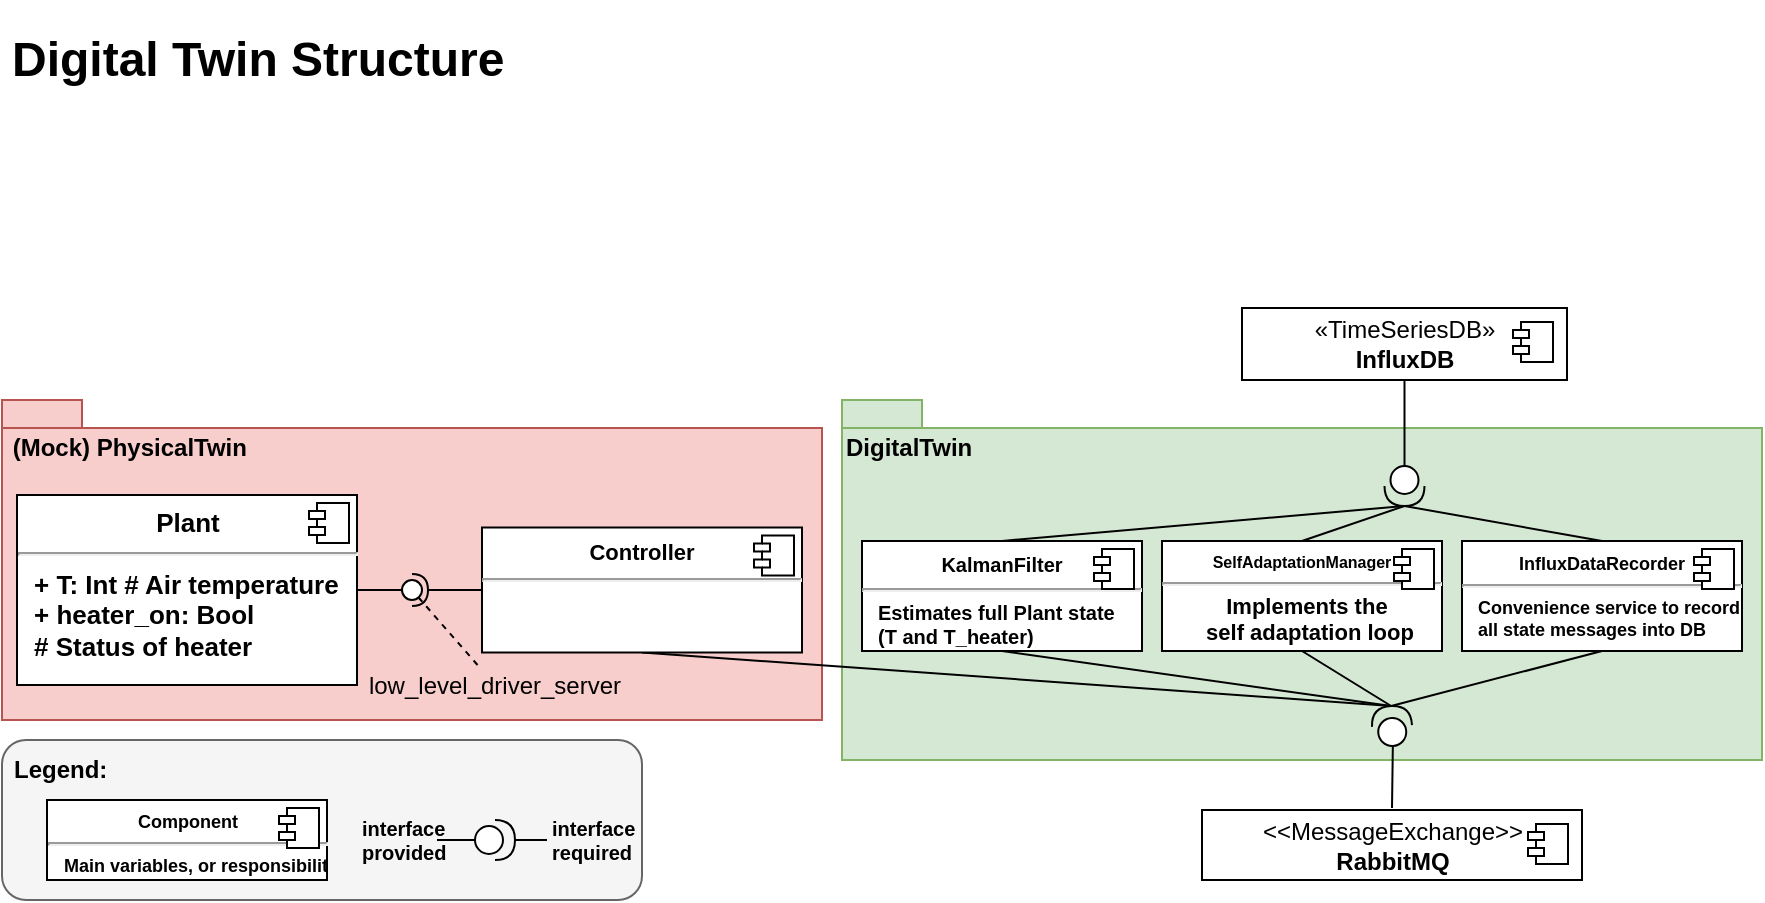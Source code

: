 <mxfile compressed="false" version="15.8.7" type="device">
  <diagram id="1IEk_Nb3fTFsxIXIZDjR" name="Page-1">
    <mxGraphModel dx="1687" dy="1292" grid="1" gridSize="10" guides="1" tooltips="1" connect="1" arrows="1" fold="1" page="0" pageScale="1" pageWidth="850" pageHeight="1100" math="1" shadow="0">
      <root>
        <mxCell id="0" />
        <mxCell id="1" parent="0" />
        <mxCell id="m_n6-F-YFGLFjy7Y0JU2-11" value="" style="rounded=1;whiteSpace=wrap;html=1;fontSize=8;fillColor=#f5f5f5;fontColor=#333333;strokeColor=#666666;" parent="1" vertex="1">
          <mxGeometry x="-400" y="80" width="320" height="80" as="geometry" />
        </mxCell>
        <mxCell id="oWM7RPTnSrJb3YP9Nrb4-1" value="&amp;nbsp;(Mock) PhysicalTwin" style="shape=folder;fontStyle=1;spacingTop=10;tabWidth=40;tabHeight=14;tabPosition=left;html=1;verticalAlign=top;align=left;fillColor=#f8cecc;strokeColor=#b85450;" parent="1" vertex="1">
          <mxGeometry x="-400" y="-90" width="410" height="160" as="geometry" />
        </mxCell>
        <mxCell id="oWM7RPTnSrJb3YP9Nrb4-2" value="DigitalTwin" style="shape=folder;fontStyle=1;spacingTop=10;tabWidth=40;tabHeight=14;tabPosition=left;html=1;verticalAlign=top;align=left;fillColor=#d5e8d4;strokeColor=#82b366;" parent="1" vertex="1">
          <mxGeometry x="20" y="-90" width="460" height="180" as="geometry" />
        </mxCell>
        <mxCell id="oWM7RPTnSrJb3YP9Nrb4-9" value="" style="rounded=0;orthogonalLoop=1;jettySize=auto;html=1;endArrow=none;endFill=0;sketch=0;sourcePerimeterSpacing=0;targetPerimeterSpacing=0;exitX=1;exitY=0.5;exitDx=0;exitDy=0;" parent="1" source="OyYLRLAsNLPhuQtMTE0q-3" target="oWM7RPTnSrJb3YP9Nrb4-11" edge="1">
          <mxGeometry relative="1" as="geometry">
            <mxPoint x="90" y="85" as="sourcePoint" />
          </mxGeometry>
        </mxCell>
        <mxCell id="oWM7RPTnSrJb3YP9Nrb4-10" value="" style="rounded=0;orthogonalLoop=1;jettySize=auto;html=1;endArrow=halfCircle;endFill=0;entryX=0.5;entryY=0.5;endSize=6;strokeWidth=1;sketch=0;" parent="1" source="OyYLRLAsNLPhuQtMTE0q-1" target="oWM7RPTnSrJb3YP9Nrb4-11" edge="1">
          <mxGeometry relative="1" as="geometry">
            <mxPoint x="-160" y="10" as="sourcePoint" />
          </mxGeometry>
        </mxCell>
        <mxCell id="oWM7RPTnSrJb3YP9Nrb4-11" value="" style="ellipse;whiteSpace=wrap;html=1;align=center;aspect=fixed;resizable=0;points=[];outlineConnect=0;sketch=0;" parent="1" vertex="1">
          <mxGeometry x="-200" width="10" height="10" as="geometry" />
        </mxCell>
        <mxCell id="oWM7RPTnSrJb3YP9Nrb4-12" value="low_level_driver_server" style="text;html=1;strokeColor=none;fillColor=none;align=center;verticalAlign=middle;whiteSpace=wrap;rounded=0;" parent="1" vertex="1">
          <mxGeometry x="-221" y="42.5" width="135" height="20" as="geometry" />
        </mxCell>
        <mxCell id="oWM7RPTnSrJb3YP9Nrb4-13" value="&amp;lt;&amp;lt;MessageExchange&amp;gt;&amp;gt;&lt;br&gt;&lt;b&gt;RabbitMQ&lt;/b&gt;" style="html=1;dropTarget=0;" parent="1" vertex="1">
          <mxGeometry x="200" y="115" width="190" height="35" as="geometry" />
        </mxCell>
        <mxCell id="oWM7RPTnSrJb3YP9Nrb4-14" value="" style="shape=module;jettyWidth=8;jettyHeight=4;" parent="oWM7RPTnSrJb3YP9Nrb4-13" vertex="1">
          <mxGeometry x="1" width="20" height="20" relative="1" as="geometry">
            <mxPoint x="-27" y="7" as="offset" />
          </mxGeometry>
        </mxCell>
        <mxCell id="oWM7RPTnSrJb3YP9Nrb4-17" value="«TimeSeriesDB»&lt;br&gt;&lt;b&gt;InfluxDB&lt;/b&gt;" style="html=1;dropTarget=0;" parent="1" vertex="1">
          <mxGeometry x="220" y="-136" width="162.5" height="36" as="geometry" />
        </mxCell>
        <mxCell id="oWM7RPTnSrJb3YP9Nrb4-18" value="" style="shape=module;jettyWidth=8;jettyHeight=4;" parent="oWM7RPTnSrJb3YP9Nrb4-17" vertex="1">
          <mxGeometry x="1" width="20" height="20" relative="1" as="geometry">
            <mxPoint x="-27" y="7" as="offset" />
          </mxGeometry>
        </mxCell>
        <mxCell id="oWM7RPTnSrJb3YP9Nrb4-21" value="" style="shape=providedRequiredInterface;html=1;verticalLabelPosition=bottom;sketch=0;rotation=-92.4;" parent="1" vertex="1">
          <mxGeometry x="285" y="63" width="20" height="20" as="geometry" />
        </mxCell>
        <mxCell id="oWM7RPTnSrJb3YP9Nrb4-22" value="" style="endArrow=none;html=1;rounded=0;entryX=0;entryY=0.5;entryDx=0;entryDy=0;entryPerimeter=0;exitX=0.5;exitY=0;exitDx=0;exitDy=0;" parent="1" target="oWM7RPTnSrJb3YP9Nrb4-21" edge="1">
          <mxGeometry width="50" height="50" relative="1" as="geometry">
            <mxPoint x="295" y="114" as="sourcePoint" />
            <mxPoint x="70" y="-37" as="targetPoint" />
          </mxGeometry>
        </mxCell>
        <mxCell id="oWM7RPTnSrJb3YP9Nrb4-23" value="" style="shape=providedRequiredInterface;html=1;verticalLabelPosition=bottom;sketch=0;rotation=90;" parent="1" vertex="1">
          <mxGeometry x="291.25" y="-57" width="20" height="20" as="geometry" />
        </mxCell>
        <mxCell id="oWM7RPTnSrJb3YP9Nrb4-24" value="" style="endArrow=none;html=1;rounded=0;entryX=0;entryY=0.5;entryDx=0;entryDy=0;entryPerimeter=0;" parent="1" source="oWM7RPTnSrJb3YP9Nrb4-17" target="oWM7RPTnSrJb3YP9Nrb4-23" edge="1">
          <mxGeometry width="50" height="50" relative="1" as="geometry">
            <mxPoint x="20" y="80" as="sourcePoint" />
            <mxPoint x="70" y="30" as="targetPoint" />
          </mxGeometry>
        </mxCell>
        <mxCell id="oWM7RPTnSrJb3YP9Nrb4-28" value="" style="endArrow=none;html=1;rounded=0;entryX=0.5;entryY=0;entryDx=0;entryDy=0;exitX=1;exitY=0.5;exitDx=0;exitDy=0;exitPerimeter=0;" parent="1" source="oWM7RPTnSrJb3YP9Nrb4-23" target="OyYLRLAsNLPhuQtMTE0q-5" edge="1">
          <mxGeometry width="50" height="50" relative="1" as="geometry">
            <mxPoint x="191.25" y="-77" as="sourcePoint" />
            <mxPoint x="191.25" y="-57" as="targetPoint" />
          </mxGeometry>
        </mxCell>
        <mxCell id="oWM7RPTnSrJb3YP9Nrb4-29" value="" style="endArrow=none;html=1;rounded=0;entryX=1;entryY=0.5;entryDx=0;entryDy=0;exitX=0.5;exitY=1;exitDx=0;exitDy=0;entryPerimeter=0;" parent="1" source="OyYLRLAsNLPhuQtMTE0q-5" target="oWM7RPTnSrJb3YP9Nrb4-21" edge="1">
          <mxGeometry width="50" height="50" relative="1" as="geometry">
            <mxPoint x="191.25" y="-37" as="sourcePoint" />
            <mxPoint x="155" y="-7" as="targetPoint" />
          </mxGeometry>
        </mxCell>
        <mxCell id="oWM7RPTnSrJb3YP9Nrb4-33" value="" style="endArrow=none;html=1;rounded=0;entryX=1;entryY=0.5;entryDx=0;entryDy=0;entryPerimeter=0;exitX=0.5;exitY=1;exitDx=0;exitDy=0;" parent="1" source="OyYLRLAsNLPhuQtMTE0q-7" target="oWM7RPTnSrJb3YP9Nrb4-21" edge="1">
          <mxGeometry width="50" height="50" relative="1" as="geometry">
            <mxPoint x="262.497" y="38" as="sourcePoint" />
            <mxPoint x="105" y="-12" as="targetPoint" />
          </mxGeometry>
        </mxCell>
        <mxCell id="oWM7RPTnSrJb3YP9Nrb4-34" value="" style="endArrow=none;html=1;rounded=0;entryX=1;entryY=0.5;entryDx=0;entryDy=0;entryPerimeter=0;exitX=0.5;exitY=0;exitDx=0;exitDy=0;" parent="1" source="OyYLRLAsNLPhuQtMTE0q-7" target="oWM7RPTnSrJb3YP9Nrb4-23" edge="1">
          <mxGeometry width="50" height="50" relative="1" as="geometry">
            <mxPoint x="262.763" y="-22" as="sourcePoint" />
            <mxPoint x="190.831" y="103.009" as="targetPoint" />
          </mxGeometry>
        </mxCell>
        <mxCell id="oWM7RPTnSrJb3YP9Nrb4-37" value="" style="endArrow=none;html=1;rounded=0;entryX=1;entryY=0.5;entryDx=0;entryDy=0;entryPerimeter=0;exitX=0.5;exitY=1;exitDx=0;exitDy=0;" parent="1" source="OyYLRLAsNLPhuQtMTE0q-11" target="oWM7RPTnSrJb3YP9Nrb4-21" edge="1">
          <mxGeometry width="50" height="50" relative="1" as="geometry">
            <mxPoint x="352.5" y="38" as="sourcePoint" />
            <mxPoint x="190.831" y="103.009" as="targetPoint" />
          </mxGeometry>
        </mxCell>
        <mxCell id="oWM7RPTnSrJb3YP9Nrb4-38" value="" style="endArrow=none;html=1;rounded=0;entryX=0.5;entryY=0;entryDx=0;entryDy=0;exitX=1;exitY=0.5;exitDx=0;exitDy=0;exitPerimeter=0;" parent="1" source="oWM7RPTnSrJb3YP9Nrb4-23" target="OyYLRLAsNLPhuQtMTE0q-11" edge="1">
          <mxGeometry width="50" height="50" relative="1" as="geometry">
            <mxPoint x="330" y="45.064" as="sourcePoint" />
            <mxPoint x="352.5" y="-22" as="targetPoint" />
          </mxGeometry>
        </mxCell>
        <mxCell id="oWM7RPTnSrJb3YP9Nrb4-44" value="" style="endArrow=none;html=1;rounded=0;entryX=1;entryY=0.5;entryDx=0;entryDy=0;exitX=0.5;exitY=1;exitDx=0;exitDy=0;entryPerimeter=0;" parent="1" source="OyYLRLAsNLPhuQtMTE0q-1" target="oWM7RPTnSrJb3YP9Nrb4-21" edge="1">
          <mxGeometry width="50" height="50" relative="1" as="geometry">
            <mxPoint x="-75" y="70" as="sourcePoint" />
            <mxPoint x="195" y="40" as="targetPoint" />
          </mxGeometry>
        </mxCell>
        <mxCell id="oWM7RPTnSrJb3YP9Nrb4-45" value="&lt;h1&gt;Digital Twin Structure&lt;/h1&gt;" style="text;html=1;strokeColor=none;fillColor=none;spacing=5;spacingTop=-20;whiteSpace=wrap;overflow=hidden;rounded=0;" parent="1" vertex="1">
          <mxGeometry x="-400" y="-280" width="640" height="80" as="geometry" />
        </mxCell>
        <mxCell id="OyYLRLAsNLPhuQtMTE0q-1" value="&lt;p style=&quot;margin: 6px 0px 0px ; text-align: center ; font-size: 11px&quot;&gt;&lt;font style=&quot;font-size: 11px&quot;&gt;&lt;b&gt;Controller&lt;br&gt;&lt;/b&gt;&lt;/font&gt;&lt;/p&gt;&lt;hr style=&quot;font-size: 11px&quot;&gt;&lt;p style=&quot;margin: 0px 0px 0px 8px ; font-size: 11px&quot;&gt;&lt;br&gt;&lt;/p&gt;" style="align=left;overflow=fill;html=1;dropTarget=0;fontSize=8;" parent="1" vertex="1">
          <mxGeometry x="-160" y="-26.25" width="160" height="62.5" as="geometry" />
        </mxCell>
        <mxCell id="OyYLRLAsNLPhuQtMTE0q-2" value="" style="shape=component;jettyWidth=8;jettyHeight=4;fontSize=8;" parent="OyYLRLAsNLPhuQtMTE0q-1" vertex="1">
          <mxGeometry x="1" width="20" height="20" relative="1" as="geometry">
            <mxPoint x="-24" y="4" as="offset" />
          </mxGeometry>
        </mxCell>
        <mxCell id="OyYLRLAsNLPhuQtMTE0q-3" value="&lt;p style=&quot;margin: 6px 0px 0px ; text-align: center ; font-size: 13px&quot;&gt;&lt;font style=&quot;font-size: 13px&quot;&gt;&lt;b&gt;Plant&lt;br&gt;&lt;/b&gt;&lt;/font&gt;&lt;/p&gt;&lt;hr style=&quot;font-size: 13px&quot;&gt;&lt;p style=&quot;margin: 0px 0px 0px 8px ; font-size: 13px&quot;&gt;&lt;font style=&quot;font-size: 13px&quot;&gt;&lt;font style=&quot;font-size: 13px&quot;&gt;&lt;b&gt;+ T: Int&lt;span style=&quot;white-space: pre&quot;&gt; &lt;/span&gt;# Air temperature&lt;br&gt;+ heater_on: Bool&amp;nbsp;&lt;/b&gt;&lt;/font&gt;&lt;/font&gt;&lt;/p&gt;&lt;p style=&quot;margin: 0px 0px 0px 8px ; font-size: 13px&quot;&gt;&lt;font style=&quot;font-size: 13px&quot;&gt;&lt;b&gt;# Status of heater&lt;/b&gt;&lt;/font&gt;&lt;/p&gt;" style="align=left;overflow=fill;html=1;dropTarget=0;fontSize=8;" parent="1" vertex="1">
          <mxGeometry x="-392.5" y="-42.5" width="170" height="95" as="geometry" />
        </mxCell>
        <mxCell id="OyYLRLAsNLPhuQtMTE0q-4" value="" style="shape=component;jettyWidth=8;jettyHeight=4;fontSize=8;" parent="OyYLRLAsNLPhuQtMTE0q-3" vertex="1">
          <mxGeometry x="1" width="20" height="20" relative="1" as="geometry">
            <mxPoint x="-24" y="4" as="offset" />
          </mxGeometry>
        </mxCell>
        <mxCell id="OyYLRLAsNLPhuQtMTE0q-5" value="&lt;p style=&quot;margin: 6px 0px 0px ; text-align: center ; font-size: 10px&quot;&gt;&lt;font style=&quot;font-size: 10px&quot;&gt;&lt;b&gt;KalmanFilter&lt;br&gt;&lt;/b&gt;&lt;/font&gt;&lt;/p&gt;&lt;hr style=&quot;font-size: 10px&quot;&gt;&lt;p style=&quot;margin: 0px 0px 0px 8px ; font-size: 10px&quot;&gt;&lt;font style=&quot;font-size: 10px&quot;&gt;&lt;b&gt;Estimates full Plant state&amp;nbsp;&lt;/b&gt;&lt;/font&gt;&lt;/p&gt;&lt;p style=&quot;margin: 0px 0px 0px 8px ; font-size: 10px&quot;&gt;&lt;font style=&quot;font-size: 10px&quot;&gt;&lt;b&gt;(T and T_heater)&lt;/b&gt;&lt;/font&gt;&lt;/p&gt;" style="align=left;overflow=fill;html=1;dropTarget=0;fontSize=8;" parent="1" vertex="1">
          <mxGeometry x="30" y="-19.5" width="140" height="55" as="geometry" />
        </mxCell>
        <mxCell id="OyYLRLAsNLPhuQtMTE0q-6" value="" style="shape=component;jettyWidth=8;jettyHeight=4;fontSize=8;" parent="OyYLRLAsNLPhuQtMTE0q-5" vertex="1">
          <mxGeometry x="1" width="20" height="20" relative="1" as="geometry">
            <mxPoint x="-24" y="4" as="offset" />
          </mxGeometry>
        </mxCell>
        <mxCell id="OyYLRLAsNLPhuQtMTE0q-7" value="&lt;p style=&quot;margin: 6px 0px 0px ; text-align: center&quot;&gt;&lt;font style=&quot;font-size: 8px&quot;&gt;&lt;b&gt;SelfAdaptationManager&lt;br&gt;&lt;/b&gt;&lt;/font&gt;&lt;/p&gt;&lt;hr&gt;&lt;p style=&quot;text-align: center ; margin: 0px 0px 0px 8px ; font-size: 11px&quot;&gt;&lt;font style=&quot;font-size: 11px&quot;&gt;&lt;b&gt;Implements the&amp;nbsp;&lt;/b&gt;&lt;/font&gt;&lt;/p&gt;&lt;p style=&quot;text-align: center ; margin: 0px 0px 0px 8px ; font-size: 11px&quot;&gt;&lt;font style=&quot;font-size: 11px&quot;&gt;&lt;b&gt;self adaptation loop&lt;/b&gt;&lt;/font&gt;&lt;/p&gt;" style="align=left;overflow=fill;html=1;dropTarget=0;fontSize=8;" parent="1" vertex="1">
          <mxGeometry x="180" y="-19.5" width="140" height="55" as="geometry" />
        </mxCell>
        <mxCell id="OyYLRLAsNLPhuQtMTE0q-8" value="" style="shape=component;jettyWidth=8;jettyHeight=4;fontSize=8;" parent="OyYLRLAsNLPhuQtMTE0q-7" vertex="1">
          <mxGeometry x="1" width="20" height="20" relative="1" as="geometry">
            <mxPoint x="-24" y="4" as="offset" />
          </mxGeometry>
        </mxCell>
        <mxCell id="OyYLRLAsNLPhuQtMTE0q-11" value="&lt;p style=&quot;margin: 6px 0px 0px ; text-align: center ; font-size: 9px&quot;&gt;&lt;font style=&quot;font-size: 9px&quot;&gt;&lt;b&gt;InfluxDataRecorder&lt;br&gt;&lt;/b&gt;&lt;/font&gt;&lt;/p&gt;&lt;hr style=&quot;font-size: 9px&quot;&gt;&lt;p style=&quot;text-align: justify ; margin: 0px 0px 0px 8px ; font-size: 9px&quot;&gt;&lt;font style=&quot;font-size: 9px&quot;&gt;&lt;b&gt;Convenience service to record&amp;nbsp;&lt;/b&gt;&lt;/font&gt;&lt;/p&gt;&lt;p style=&quot;text-align: justify ; margin: 0px 0px 0px 8px ; font-size: 9px&quot;&gt;&lt;font style=&quot;font-size: 9px&quot;&gt;&lt;b&gt;all state messages into DB&lt;/b&gt;&lt;/font&gt;&lt;/p&gt;" style="align=left;overflow=fill;html=1;dropTarget=0;fontSize=8;" parent="1" vertex="1">
          <mxGeometry x="330" y="-19.5" width="140" height="55" as="geometry" />
        </mxCell>
        <mxCell id="OyYLRLAsNLPhuQtMTE0q-12" value="" style="shape=component;jettyWidth=8;jettyHeight=4;fontSize=8;" parent="OyYLRLAsNLPhuQtMTE0q-11" vertex="1">
          <mxGeometry x="1" width="20" height="20" relative="1" as="geometry">
            <mxPoint x="-24" y="4" as="offset" />
          </mxGeometry>
        </mxCell>
        <mxCell id="m_n6-F-YFGLFjy7Y0JU2-1" value="Legend:" style="text;html=1;strokeColor=none;fillColor=none;align=left;verticalAlign=middle;whiteSpace=wrap;rounded=0;fontStyle=1;spacing=6;" parent="1" vertex="1">
          <mxGeometry x="-400" y="80" width="80" height="30" as="geometry" />
        </mxCell>
        <mxCell id="m_n6-F-YFGLFjy7Y0JU2-2" value="&lt;p style=&quot;margin: 6px 0px 0px ; text-align: center ; font-size: 9px&quot;&gt;&lt;font style=&quot;font-size: 9px&quot;&gt;&lt;b&gt;Component&lt;br&gt;&lt;/b&gt;&lt;/font&gt;&lt;/p&gt;&lt;hr style=&quot;font-size: 9px&quot;&gt;&lt;p style=&quot;margin: 0px 0px 0px 8px ; font-size: 9px&quot;&gt;&lt;font style=&quot;font-size: 9px&quot;&gt;&lt;b&gt;Main variables, or responsibility.&lt;/b&gt;&lt;/font&gt;&lt;/p&gt;" style="align=left;overflow=fill;html=1;dropTarget=0;fontSize=8;" parent="1" vertex="1">
          <mxGeometry x="-377.5" y="110" width="140" height="40" as="geometry" />
        </mxCell>
        <mxCell id="m_n6-F-YFGLFjy7Y0JU2-3" value="" style="shape=component;jettyWidth=8;jettyHeight=4;fontSize=8;" parent="m_n6-F-YFGLFjy7Y0JU2-2" vertex="1">
          <mxGeometry x="1" width="20" height="20" relative="1" as="geometry">
            <mxPoint x="-24" y="4" as="offset" />
          </mxGeometry>
        </mxCell>
        <mxCell id="m_n6-F-YFGLFjy7Y0JU2-4" value="" style="shape=providedRequiredInterface;html=1;verticalLabelPosition=bottom;sketch=0;rotation=0;" parent="1" vertex="1">
          <mxGeometry x="-163.5" y="120" width="20" height="20" as="geometry" />
        </mxCell>
        <mxCell id="m_n6-F-YFGLFjy7Y0JU2-5" value="&lt;font style=&quot;font-size: 10px&quot;&gt;&lt;b&gt;interface provided&lt;/b&gt;&lt;/font&gt;" style="text;html=1;strokeColor=none;fillColor=none;align=left;verticalAlign=middle;whiteSpace=wrap;rounded=0;fontStyle=0;fontSize=8;" parent="1" vertex="1">
          <mxGeometry x="-222.5" y="115" width="40" height="30" as="geometry" />
        </mxCell>
        <mxCell id="m_n6-F-YFGLFjy7Y0JU2-6" value="&lt;font style=&quot;font-size: 10px&quot;&gt;&lt;b&gt;interface required&lt;/b&gt;&lt;/font&gt;" style="text;html=1;strokeColor=none;fillColor=none;align=left;verticalAlign=middle;whiteSpace=wrap;rounded=0;fontStyle=0;fontSize=8;" parent="1" vertex="1">
          <mxGeometry x="-127.5" y="115" width="50" height="30" as="geometry" />
        </mxCell>
        <mxCell id="m_n6-F-YFGLFjy7Y0JU2-8" value="" style="endArrow=none;html=1;rounded=0;fontSize=8;exitX=1;exitY=0.5;exitDx=0;exitDy=0;exitPerimeter=0;" parent="1" source="m_n6-F-YFGLFjy7Y0JU2-4" target="m_n6-F-YFGLFjy7Y0JU2-6" edge="1">
          <mxGeometry width="50" height="50" relative="1" as="geometry">
            <mxPoint x="112.5" y="120" as="sourcePoint" />
            <mxPoint x="162.5" y="70" as="targetPoint" />
          </mxGeometry>
        </mxCell>
        <mxCell id="m_n6-F-YFGLFjy7Y0JU2-9" value="" style="endArrow=none;html=1;rounded=0;fontSize=8;" parent="1" source="m_n6-F-YFGLFjy7Y0JU2-4" target="m_n6-F-YFGLFjy7Y0JU2-5" edge="1">
          <mxGeometry width="50" height="50" relative="1" as="geometry">
            <mxPoint x="112.5" y="120" as="sourcePoint" />
            <mxPoint x="162.5" y="70" as="targetPoint" />
          </mxGeometry>
        </mxCell>
        <mxCell id="qigjusSWMFG9rdPJxevz-1" value="" style="endArrow=none;dashed=1;html=1;rounded=0;" parent="1" source="oWM7RPTnSrJb3YP9Nrb4-12" target="oWM7RPTnSrJb3YP9Nrb4-11" edge="1">
          <mxGeometry width="50" height="50" relative="1" as="geometry">
            <mxPoint x="70" y="100" as="sourcePoint" />
            <mxPoint x="120" y="50" as="targetPoint" />
          </mxGeometry>
        </mxCell>
      </root>
    </mxGraphModel>
  </diagram>
</mxfile>
